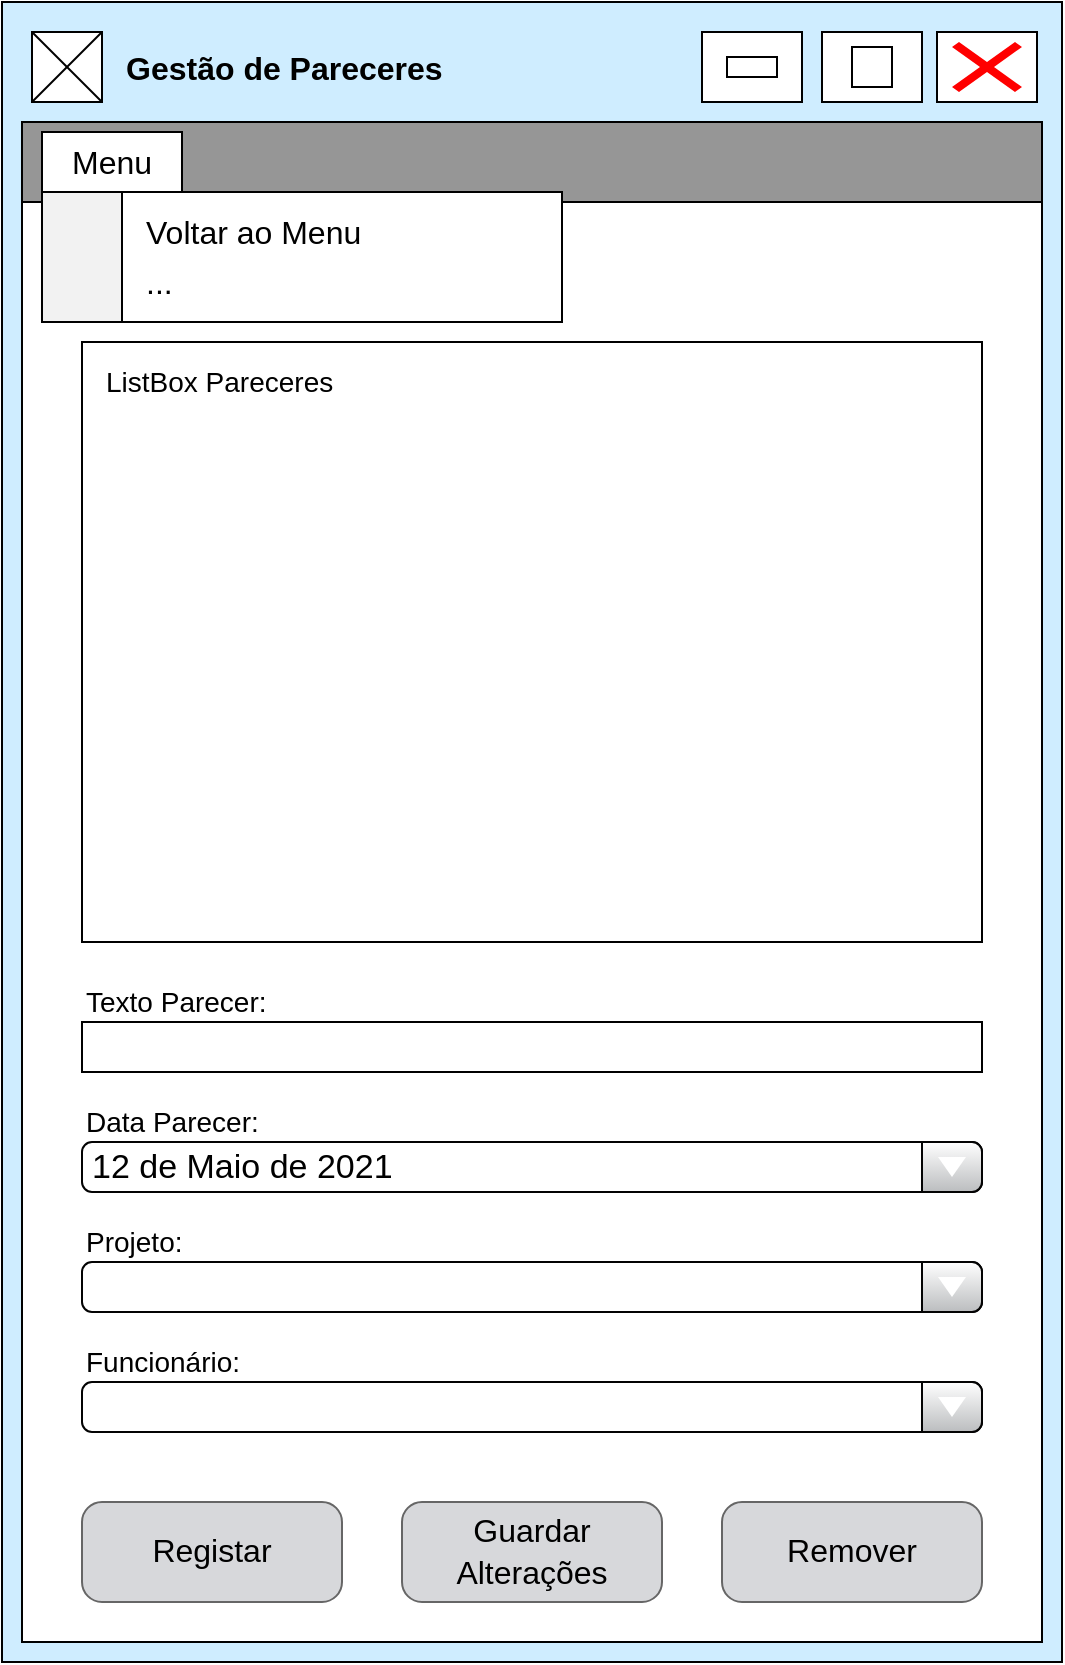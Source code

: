 <mxfile version="14.6.13" type="device"><diagram name="Page-1" id="03018318-947c-dd8e-b7a3-06fadd420f32"><mxGraphModel dx="2076" dy="1160" grid="1" gridSize="10" guides="1" tooltips="1" connect="1" arrows="1" fold="1" page="1" pageScale="1" pageWidth="1100" pageHeight="850" background="#ffffff" math="0" shadow="0"><root><mxCell id="0"/><mxCell id="1" parent="0"/><mxCell id="7fIx10kgIT_8YGKyxtpq-11" value="" style="rounded=0;whiteSpace=wrap;html=1;fillColor=#CFEDFF;" parent="1" vertex="1"><mxGeometry x="50" width="530" height="830" as="geometry"/></mxCell><mxCell id="7fIx10kgIT_8YGKyxtpq-3" value="" style="rounded=0;whiteSpace=wrap;html=1;" parent="1" vertex="1"><mxGeometry x="517.5" y="15" width="50" height="35" as="geometry"/></mxCell><mxCell id="7fIx10kgIT_8YGKyxtpq-4" value="" style="shape=mxgraph.mockup.markup.redX;fillColor=#ff0000;html=1;shadow=0;strokeColor=none;" parent="1" vertex="1"><mxGeometry x="525" y="20" width="35" height="25" as="geometry"/></mxCell><mxCell id="7fIx10kgIT_8YGKyxtpq-5" value="" style="rounded=0;whiteSpace=wrap;html=1;" parent="1" vertex="1"><mxGeometry x="460" y="15" width="50" height="35" as="geometry"/></mxCell><mxCell id="7fIx10kgIT_8YGKyxtpq-6" value="" style="rounded=0;whiteSpace=wrap;html=1;" parent="1" vertex="1"><mxGeometry x="400" y="15" width="50" height="35" as="geometry"/></mxCell><mxCell id="7fIx10kgIT_8YGKyxtpq-8" value="" style="whiteSpace=wrap;html=1;aspect=fixed;" parent="1" vertex="1"><mxGeometry x="475" y="22.5" width="20" height="20" as="geometry"/></mxCell><mxCell id="7fIx10kgIT_8YGKyxtpq-9" value="" style="rounded=0;whiteSpace=wrap;html=1;fontStyle=0" parent="1" vertex="1"><mxGeometry x="412.5" y="27.5" width="25" height="10" as="geometry"/></mxCell><mxCell id="7fIx10kgIT_8YGKyxtpq-1" value="" style="rounded=0;whiteSpace=wrap;html=1;" parent="1" vertex="1"><mxGeometry x="60" y="60" width="510" height="760" as="geometry"/></mxCell><mxCell id="7fIx10kgIT_8YGKyxtpq-12" value="" style="rounded=0;whiteSpace=wrap;html=1;fillColor=#969696;" parent="1" vertex="1"><mxGeometry x="60" y="60" width="510" height="40" as="geometry"/></mxCell><mxCell id="7fIx10kgIT_8YGKyxtpq-13" value="&lt;font size=&quot;1&quot;&gt;&lt;b style=&quot;font-size: 16px&quot;&gt;Gestão de Pareceres&lt;/b&gt;&lt;/font&gt;" style="text;html=1;strokeColor=none;fillColor=none;align=left;verticalAlign=middle;whiteSpace=wrap;rounded=0;" parent="1" vertex="1"><mxGeometry x="110" y="22.5" width="320" height="20" as="geometry"/></mxCell><mxCell id="7fIx10kgIT_8YGKyxtpq-15" value="" style="whiteSpace=wrap;html=1;aspect=fixed;gradientColor=none;fillColor=#FFFFFF;" parent="1" vertex="1"><mxGeometry x="65" y="15" width="35" height="35" as="geometry"/></mxCell><mxCell id="7fIx10kgIT_8YGKyxtpq-16" style="rounded=0;orthogonalLoop=1;jettySize=auto;html=1;exitX=1;exitY=1;exitDx=0;exitDy=0;entryX=0;entryY=0;entryDx=0;entryDy=0;endArrow=none;endFill=0;" parent="1" source="7fIx10kgIT_8YGKyxtpq-15" target="7fIx10kgIT_8YGKyxtpq-15" edge="1"><mxGeometry relative="1" as="geometry"/></mxCell><mxCell id="7fIx10kgIT_8YGKyxtpq-17" style="edgeStyle=none;rounded=0;orthogonalLoop=1;jettySize=auto;html=1;exitX=0;exitY=1;exitDx=0;exitDy=0;entryX=1;entryY=0;entryDx=0;entryDy=0;endArrow=none;endFill=0;" parent="1" source="7fIx10kgIT_8YGKyxtpq-15" target="7fIx10kgIT_8YGKyxtpq-15" edge="1"><mxGeometry relative="1" as="geometry"/></mxCell><mxCell id="7fIx10kgIT_8YGKyxtpq-20" style="edgeStyle=none;rounded=0;orthogonalLoop=1;jettySize=auto;html=1;exitX=0;exitY=0;exitDx=0;exitDy=0;endArrow=none;endFill=0;" parent="1" edge="1"><mxGeometry relative="1" as="geometry"><mxPoint x="175.0" y="160" as="sourcePoint"/><mxPoint x="175.0" y="160" as="targetPoint"/></mxGeometry></mxCell><mxCell id="7fIx10kgIT_8YGKyxtpq-23" value="&lt;font style=&quot;font-size: 16px&quot;&gt;Menu&lt;/font&gt;" style="rounded=0;whiteSpace=wrap;html=1;fillColor=#FFFFFF;gradientColor=none;" parent="1" vertex="1"><mxGeometry x="70" y="65" width="70" height="30" as="geometry"/></mxCell><mxCell id="7fIx10kgIT_8YGKyxtpq-25" value="" style="rounded=0;whiteSpace=wrap;html=1;gradientColor=none;fillColor=#F2F2F2;" parent="1" vertex="1"><mxGeometry x="70" y="95" width="50" height="65" as="geometry"/></mxCell><mxCell id="7fIx10kgIT_8YGKyxtpq-24" value="" style="rounded=0;whiteSpace=wrap;html=1;fillColor=#FFFFFF;gradientColor=none;" parent="1" vertex="1"><mxGeometry x="110" y="95" width="220" height="65" as="geometry"/></mxCell><mxCell id="7fIx10kgIT_8YGKyxtpq-26" value="&lt;span style=&quot;font-size: 16px&quot;&gt;Voltar ao Menu&lt;/span&gt;" style="text;html=1;strokeColor=none;fillColor=none;align=left;verticalAlign=middle;whiteSpace=wrap;rounded=0;" parent="1" vertex="1"><mxGeometry x="120" y="105" width="170" height="20" as="geometry"/></mxCell><mxCell id="7fIx10kgIT_8YGKyxtpq-33" value="&lt;span style=&quot;font-size: 16px&quot;&gt;...&lt;/span&gt;" style="text;html=1;strokeColor=none;fillColor=none;align=left;verticalAlign=middle;whiteSpace=wrap;rounded=0;" parent="1" vertex="1"><mxGeometry x="120" y="130" width="180" height="20" as="geometry"/></mxCell><mxCell id="7fIx10kgIT_8YGKyxtpq-34" value="" style="rounded=0;whiteSpace=wrap;html=1;gradientColor=none;align=left;fillColor=#FFFFFF;sketch=0;glass=0;" parent="1" vertex="1"><mxGeometry x="90" y="170" width="450" height="300" as="geometry"/></mxCell><mxCell id="7fIx10kgIT_8YGKyxtpq-35" value="&lt;font style=&quot;font-size: 14px&quot;&gt;ListBox Pareceres&lt;/font&gt;" style="text;html=1;strokeColor=none;fillColor=none;align=left;verticalAlign=middle;whiteSpace=wrap;rounded=0;" parent="1" vertex="1"><mxGeometry x="100" y="180" width="140" height="20" as="geometry"/></mxCell><mxCell id="HSgjD0USjd5cAgEtuAmM-8" value="&lt;span style=&quot;font-size: 14px&quot;&gt;Projeto:&lt;/span&gt;" style="text;html=1;strokeColor=none;fillColor=none;align=left;verticalAlign=middle;whiteSpace=wrap;rounded=0;" parent="1" vertex="1"><mxGeometry x="90" y="610" width="110" height="20" as="geometry"/></mxCell><mxCell id="HSgjD0USjd5cAgEtuAmM-9" value="&lt;span style=&quot;font-size: 14px&quot;&gt;Texto Parecer:&lt;/span&gt;" style="text;html=1;strokeColor=none;fillColor=none;align=left;verticalAlign=middle;whiteSpace=wrap;rounded=0;" parent="1" vertex="1"><mxGeometry x="90" y="490" width="120" height="20" as="geometry"/></mxCell><mxCell id="HSgjD0USjd5cAgEtuAmM-10" value="" style="strokeWidth=1;shadow=0;dashed=0;align=center;html=1;shape=mxgraph.mockup.forms.comboBox;align=left;fillColor2=#BBBDBF;mainText=;fontSize=17;spacingLeft=3;noLabel=0;strokeColor=#030303;" parent="1" vertex="1"><mxGeometry x="90" y="630" width="450" height="25" as="geometry"/></mxCell><mxCell id="HSgjD0USjd5cAgEtuAmM-11" value="" style="rounded=0;whiteSpace=wrap;html=1;fillColor=#FFFFFF;gradientColor=none;align=left;" parent="1" vertex="1"><mxGeometry x="90" y="510" width="450" height="25" as="geometry"/></mxCell><mxCell id="HSgjD0USjd5cAgEtuAmM-12" value="&lt;span style=&quot;font-size: 14px&quot;&gt;Data Parecer:&lt;/span&gt;" style="text;html=1;strokeColor=none;fillColor=none;align=left;verticalAlign=middle;whiteSpace=wrap;rounded=0;" parent="1" vertex="1"><mxGeometry x="90" y="550" width="130" height="20" as="geometry"/></mxCell><mxCell id="HSgjD0USjd5cAgEtuAmM-13" value="12 de Maio de 2021" style="strokeWidth=1;shadow=0;dashed=0;align=center;html=1;shape=mxgraph.mockup.forms.comboBox;align=left;fillColor2=#BBBDBF;mainText=;fontSize=17;spacingLeft=3;noLabel=0;strokeColor=#030303;" parent="1" vertex="1"><mxGeometry x="90" y="570" width="450" height="25" as="geometry"/></mxCell><mxCell id="HSgjD0USjd5cAgEtuAmM-14" value="&lt;font color=&quot;#000000&quot; style=&quot;font-size: 16px ; font-weight: normal&quot;&gt;Registar&lt;/font&gt;" style="strokeWidth=1;shadow=0;dashed=0;align=center;html=1;shape=mxgraph.mockup.buttons.button;strokeColor=#666666;fontColor=#ffffff;mainText=;buttonStyle=round;fontSize=17;fontStyle=1;whiteSpace=wrap;fillColor=#D7D8DB;sketch=0;" parent="1" vertex="1"><mxGeometry x="90" y="750" width="130" height="50" as="geometry"/></mxCell><mxCell id="HSgjD0USjd5cAgEtuAmM-15" value="&lt;font color=&quot;#000000&quot; style=&quot;font-size: 16px ; font-weight: normal&quot;&gt;Guardar Alterações&lt;/font&gt;" style="strokeWidth=1;shadow=0;dashed=0;align=center;html=1;shape=mxgraph.mockup.buttons.button;strokeColor=#666666;fontColor=#ffffff;mainText=;buttonStyle=round;fontSize=17;fontStyle=1;whiteSpace=wrap;fillColor=#D7D8DB;sketch=0;" parent="1" vertex="1"><mxGeometry x="250" y="750" width="130" height="50" as="geometry"/></mxCell><mxCell id="HSgjD0USjd5cAgEtuAmM-16" value="&lt;font color=&quot;#000000&quot; style=&quot;font-size: 16px ; font-weight: normal&quot;&gt;Remover&lt;/font&gt;" style="strokeWidth=1;shadow=0;dashed=0;align=center;html=1;shape=mxgraph.mockup.buttons.button;strokeColor=#666666;fontColor=#ffffff;mainText=;buttonStyle=round;fontSize=17;fontStyle=1;whiteSpace=wrap;fillColor=#D7D8DB;sketch=0;" parent="1" vertex="1"><mxGeometry x="410" y="750" width="130" height="50" as="geometry"/></mxCell><mxCell id="jO-PIrfDCRTGbA612xOz-1" value="&lt;span style=&quot;font-size: 14px&quot;&gt;Funcionário:&lt;/span&gt;" style="text;html=1;strokeColor=none;fillColor=none;align=left;verticalAlign=middle;whiteSpace=wrap;rounded=0;" parent="1" vertex="1"><mxGeometry x="90" y="670" width="130" height="20" as="geometry"/></mxCell><mxCell id="jO-PIrfDCRTGbA612xOz-2" value="" style="strokeWidth=1;shadow=0;dashed=0;align=center;html=1;shape=mxgraph.mockup.forms.comboBox;align=left;fillColor2=#BBBDBF;mainText=;fontSize=17;spacingLeft=3;noLabel=0;strokeColor=#030303;" parent="1" vertex="1"><mxGeometry x="90" y="690" width="450" height="25" as="geometry"/></mxCell></root></mxGraphModel></diagram></mxfile>